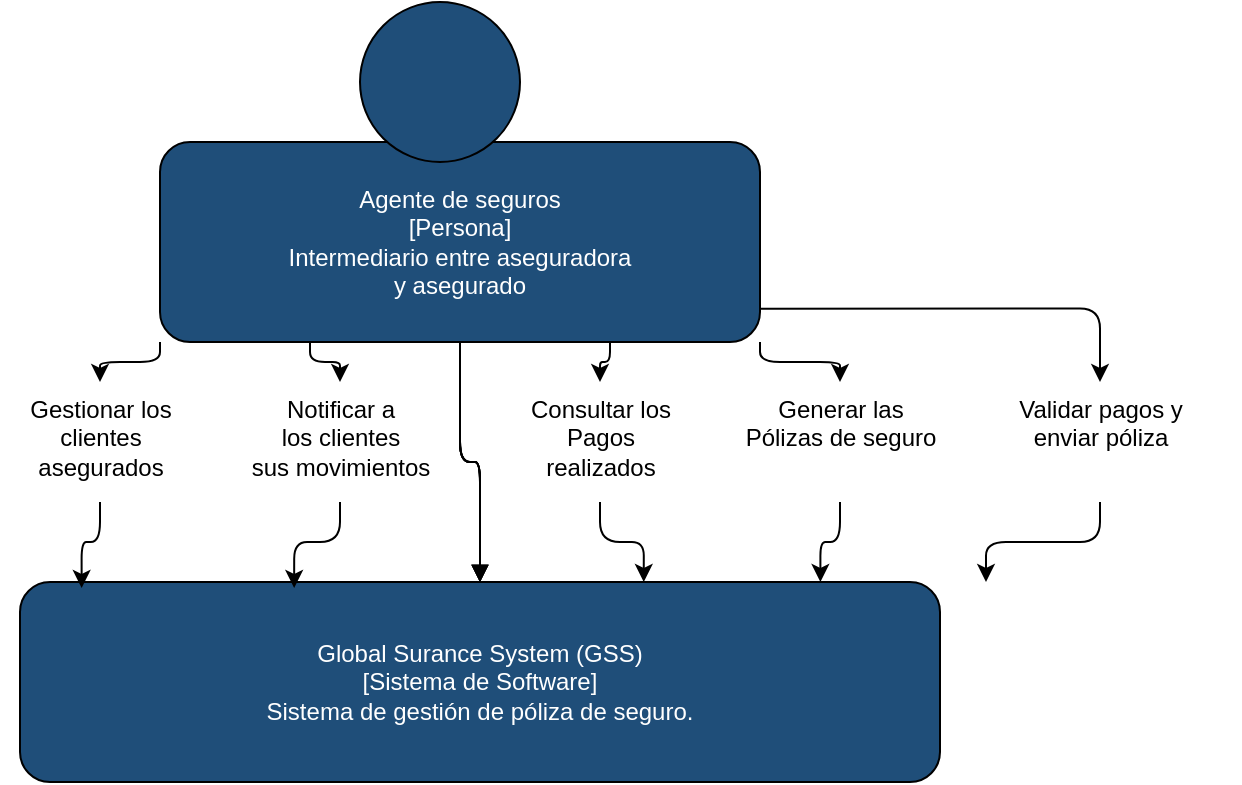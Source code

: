 <mxfile>
    <diagram name="Diagrama GSS" id="RDL5GLJZUlBtUXD1OeAd">
        <mxGraphModel dx="1692" dy="1129" grid="1" gridSize="10" guides="1" tooltips="1" connect="1" arrows="1" fold="1" page="1" pageScale="1" pageWidth="827" pageHeight="1169" math="0" shadow="0">
            <root>
                <mxCell id="0"/>
                <mxCell id="1" parent="0"/>
                <mxCell id="2" style="edgeStyle=orthogonalEdgeStyle;rounded=1;html=1;exitX=0;exitY=1;exitDx=0;exitDy=0;entryX=0.5;entryY=0;entryDx=0;entryDy=0;" edge="1" parent="1" source="agentBox" target="label1">
                    <mxGeometry relative="1" as="geometry"/>
                </mxCell>
                <mxCell id="4" style="edgeStyle=orthogonalEdgeStyle;rounded=1;html=1;exitX=0.25;exitY=1;exitDx=0;exitDy=0;entryX=0.5;entryY=0;entryDx=0;entryDy=0;" edge="1" parent="1" source="agentBox" target="label2">
                    <mxGeometry relative="1" as="geometry"/>
                </mxCell>
                <mxCell id="6" style="edgeStyle=orthogonalEdgeStyle;rounded=1;html=1;exitX=0.75;exitY=1;exitDx=0;exitDy=0;entryX=0.5;entryY=0;entryDx=0;entryDy=0;" edge="1" parent="1" source="agentBox" target="label3">
                    <mxGeometry relative="1" as="geometry"/>
                </mxCell>
                <mxCell id="8" style="edgeStyle=orthogonalEdgeStyle;rounded=1;html=1;exitX=1;exitY=1;exitDx=0;exitDy=0;entryX=0.5;entryY=0;entryDx=0;entryDy=0;" edge="1" parent="1" source="agentBox" target="label4">
                    <mxGeometry relative="1" as="geometry"/>
                </mxCell>
                <mxCell id="10" style="edgeStyle=orthogonalEdgeStyle;rounded=1;html=1;exitX=1.25;exitY=1;exitDx=0;exitDy=0;entryX=0.5;entryY=0;entryDx=0;entryDy=0;" edge="1" parent="1" source="agentBox" target="label5">
                    <mxGeometry relative="1" as="geometry"/>
                </mxCell>
                <mxCell id="agentBox" value="Agente de seguros&#xa;[Persona]&#xa;Intermediario entre aseguradora&#xa;y asegurado" style="rounded=1;whiteSpace=wrap;html=1;fillColor=#1F4E79;fontColor=#FFFFFF;" parent="1" vertex="1">
                    <mxGeometry x="180" y="100" width="300" height="100" as="geometry"/>
                </mxCell>
                <mxCell id="gssBox" value="Global Surance System (GSS)&#xa;[Sistema de Software]&#xa;Sistema de gestión de póliza de seguro." style="rounded=1;whiteSpace=wrap;html=1;fillColor=#1F4E79;fontColor=#FFFFFF;" parent="1" vertex="1">
                    <mxGeometry x="110" y="320" width="460" height="100" as="geometry"/>
                </mxCell>
                <mxCell id="arrow1" style="edgeStyle=orthogonalEdgeStyle;rounded=1;html=1;endArrow=block;" parent="1" source="agentBox" target="gssBox" edge="1">
                    <mxGeometry relative="1" as="geometry">
                        <mxPoint x="150" y="250" as="targetPoint"/>
                    </mxGeometry>
                </mxCell>
                <mxCell id="arrow2" style="edgeStyle=orthogonalEdgeStyle;rounded=1;html=1;endArrow=block;" parent="1" source="agentBox" target="gssBox" edge="1">
                    <mxGeometry relative="1" as="geometry">
                        <mxPoint x="250" y="250" as="targetPoint"/>
                    </mxGeometry>
                </mxCell>
                <mxCell id="arrow3" style="edgeStyle=orthogonalEdgeStyle;rounded=1;html=1;endArrow=block;" parent="1" source="agentBox" target="gssBox" edge="1">
                    <mxGeometry relative="1" as="geometry">
                        <mxPoint x="350" y="250" as="targetPoint"/>
                    </mxGeometry>
                </mxCell>
                <mxCell id="arrow4" style="edgeStyle=orthogonalEdgeStyle;rounded=1;html=1;endArrow=block;" parent="1" source="agentBox" target="gssBox" edge="1">
                    <mxGeometry relative="1" as="geometry">
                        <mxPoint x="450" y="250" as="targetPoint"/>
                    </mxGeometry>
                </mxCell>
                <mxCell id="label1" value="Gestionar los&#xa;clientes&#xa;asegurados" style="text;html=1;strokeColor=none;fillColor=none;align=center;" parent="1" vertex="1">
                    <mxGeometry x="100" y="220" width="100" height="60" as="geometry"/>
                </mxCell>
                <mxCell id="label2" value="Notificar a&#xa;los clientes&#xa;sus movimientos" style="text;html=1;strokeColor=none;fillColor=none;align=center;" parent="1" vertex="1">
                    <mxGeometry x="210" y="220" width="120" height="60" as="geometry"/>
                </mxCell>
                <mxCell id="label3" value="Consultar los&#xa;Pagos&#xa;realizados" style="text;html=1;strokeColor=none;fillColor=none;align=center;" parent="1" vertex="1">
                    <mxGeometry x="350" y="220" width="100" height="60" as="geometry"/>
                </mxCell>
                <mxCell id="label4" value="Generar las&#xa;Pólizas de seguro" style="text;html=1;strokeColor=none;fillColor=none;align=center;" parent="1" vertex="1">
                    <mxGeometry x="460" y="220" width="120" height="60" as="geometry"/>
                </mxCell>
                <mxCell id="label5" value="Validar pagos y&#xa;enviar póliza" style="text;html=1;strokeColor=none;fillColor=none;align=center;" parent="1" vertex="1">
                    <mxGeometry x="580" y="220" width="140" height="60" as="geometry"/>
                </mxCell>
                <mxCell id="circle1" value="" style="ellipse;whiteSpace=wrap;html=1;fillColor=#1F4E79;" parent="1" vertex="1">
                    <mxGeometry x="280" y="30" width="80" height="80" as="geometry"/>
                </mxCell>
                <mxCell id="3" style="edgeStyle=orthogonalEdgeStyle;rounded=1;html=1;exitX=0.5;exitY=1;exitDx=0;exitDy=0;entryX=0.067;entryY=0.03;entryDx=0;entryDy=0;entryPerimeter=0;" edge="1" parent="1" source="label1" target="gssBox">
                    <mxGeometry relative="1" as="geometry"/>
                </mxCell>
                <mxCell id="5" style="edgeStyle=orthogonalEdgeStyle;rounded=1;html=1;exitX=0.5;exitY=1;exitDx=0;exitDy=0;entryX=0.298;entryY=0.03;entryDx=0;entryDy=0;entryPerimeter=0;" edge="1" parent="1" source="label2" target="gssBox">
                    <mxGeometry relative="1" as="geometry"/>
                </mxCell>
                <mxCell id="7" style="edgeStyle=orthogonalEdgeStyle;rounded=1;html=1;exitX=0.5;exitY=1;exitDx=0;exitDy=0;entryX=0.678;entryY=0;entryDx=0;entryDy=0;entryPerimeter=0;" edge="1" parent="1" source="label3" target="gssBox">
                    <mxGeometry relative="1" as="geometry"/>
                </mxCell>
                <mxCell id="9" style="edgeStyle=orthogonalEdgeStyle;rounded=1;html=1;exitX=0.5;exitY=1;exitDx=0;exitDy=0;entryX=0.87;entryY=0;entryDx=0;entryDy=0;entryPerimeter=0;" edge="1" parent="1" source="label4" target="gssBox">
                    <mxGeometry relative="1" as="geometry"/>
                </mxCell>
                <mxCell id="11" style="edgeStyle=orthogonalEdgeStyle;rounded=1;html=1;exitX=0.5;exitY=1;exitDx=0;exitDy=0;entryX=1.05;entryY=0;entryDx=0;entryDy=0;entryPerimeter=0;" edge="1" parent="1" source="label5" target="gssBox">
                    <mxGeometry relative="1" as="geometry"/>
                </mxCell>
            </root>
        </mxGraphModel>
    </diagram>
</mxfile>